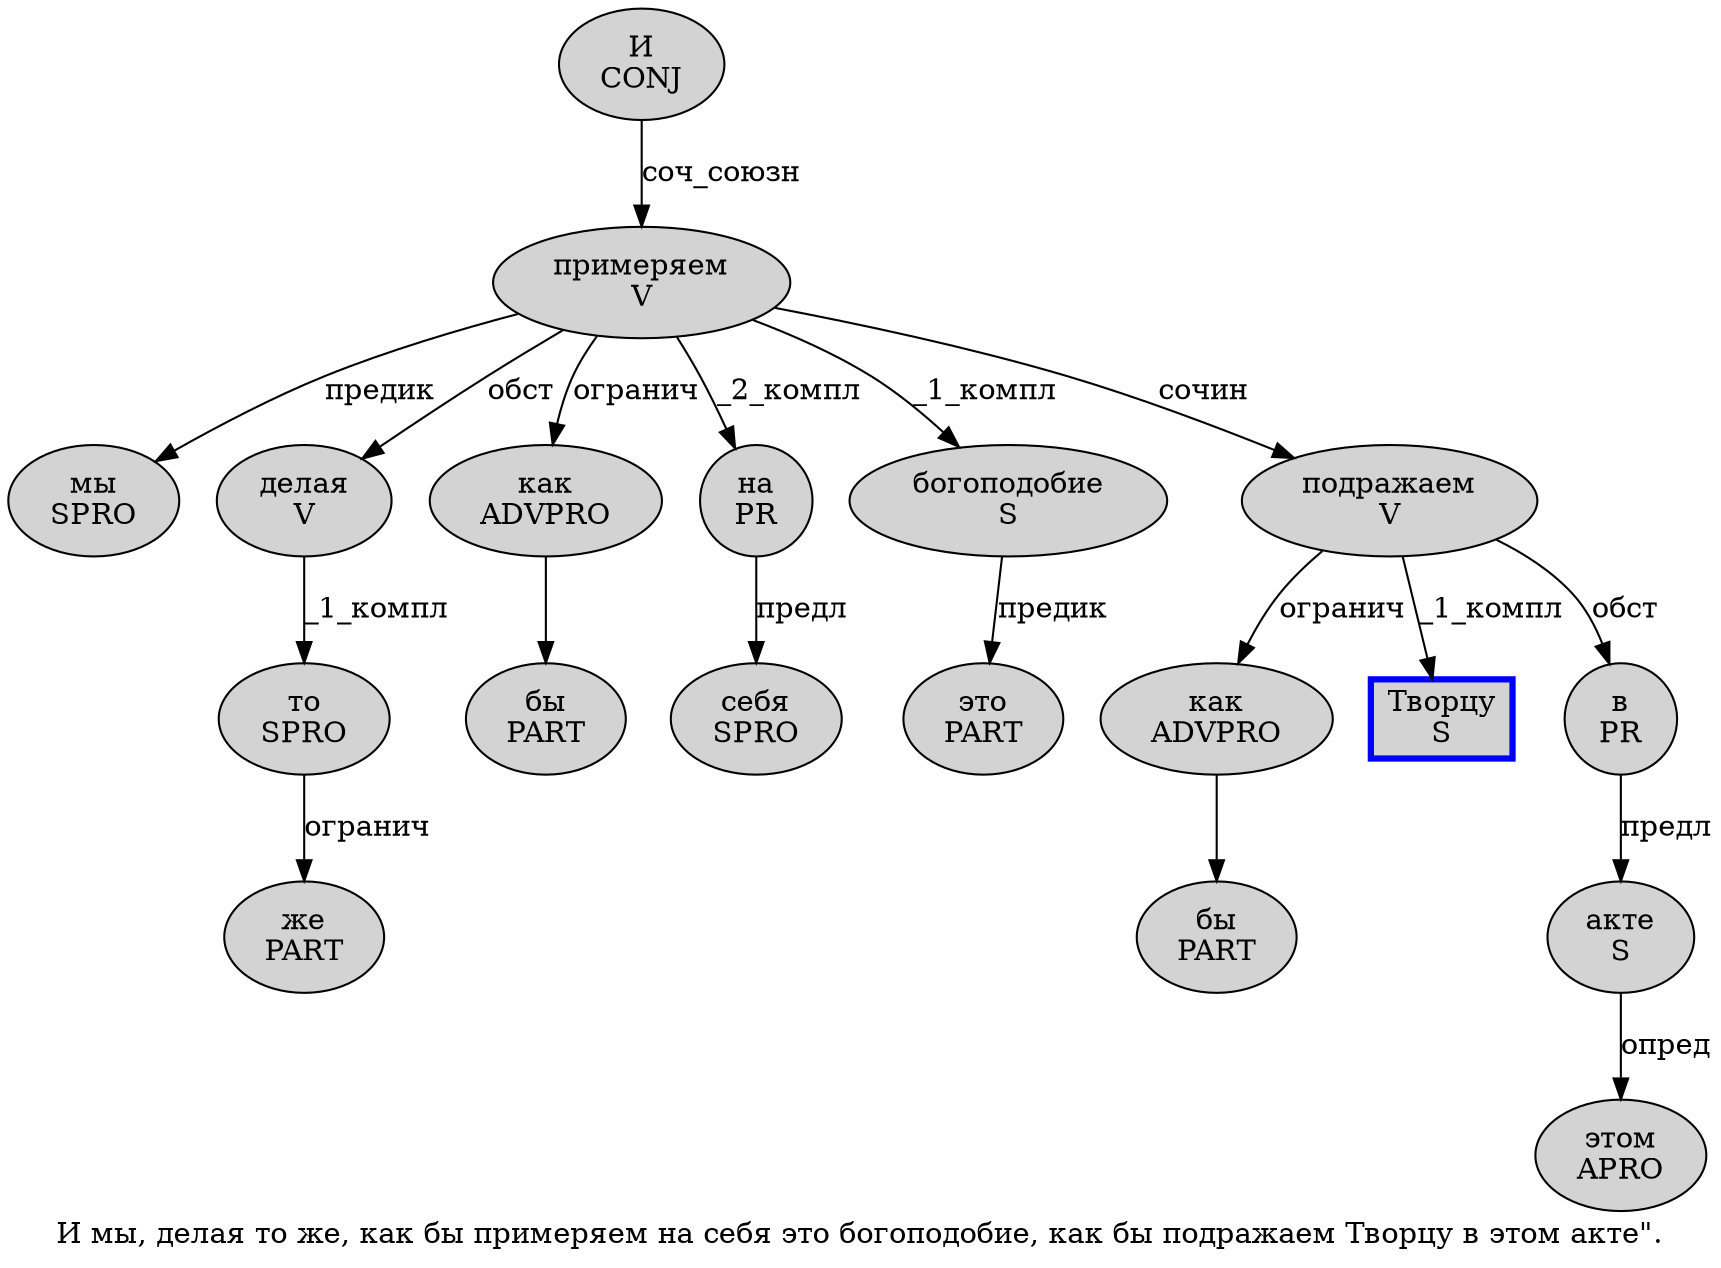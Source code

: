 digraph SENTENCE_1104 {
	graph [label="И мы, делая то же, как бы примеряем на себя это богоподобие, как бы подражаем Творцу в этом акте\"."]
	node [style=filled]
		0 [label="И
CONJ" color="" fillcolor=lightgray penwidth=1 shape=ellipse]
		1 [label="мы
SPRO" color="" fillcolor=lightgray penwidth=1 shape=ellipse]
		3 [label="делая
V" color="" fillcolor=lightgray penwidth=1 shape=ellipse]
		4 [label="то
SPRO" color="" fillcolor=lightgray penwidth=1 shape=ellipse]
		5 [label="же
PART" color="" fillcolor=lightgray penwidth=1 shape=ellipse]
		7 [label="как
ADVPRO" color="" fillcolor=lightgray penwidth=1 shape=ellipse]
		8 [label="бы
PART" color="" fillcolor=lightgray penwidth=1 shape=ellipse]
		9 [label="примеряем
V" color="" fillcolor=lightgray penwidth=1 shape=ellipse]
		10 [label="на
PR" color="" fillcolor=lightgray penwidth=1 shape=ellipse]
		11 [label="себя
SPRO" color="" fillcolor=lightgray penwidth=1 shape=ellipse]
		12 [label="это
PART" color="" fillcolor=lightgray penwidth=1 shape=ellipse]
		13 [label="богоподобие
S" color="" fillcolor=lightgray penwidth=1 shape=ellipse]
		15 [label="как
ADVPRO" color="" fillcolor=lightgray penwidth=1 shape=ellipse]
		16 [label="бы
PART" color="" fillcolor=lightgray penwidth=1 shape=ellipse]
		17 [label="подражаем
V" color="" fillcolor=lightgray penwidth=1 shape=ellipse]
		18 [label="Творцу
S" color=blue fillcolor=lightgray penwidth=3 shape=box]
		19 [label="в
PR" color="" fillcolor=lightgray penwidth=1 shape=ellipse]
		20 [label="этом
APRO" color="" fillcolor=lightgray penwidth=1 shape=ellipse]
		21 [label="акте
S" color="" fillcolor=lightgray penwidth=1 shape=ellipse]
			0 -> 9 [label="соч_союзн"]
			9 -> 1 [label="предик"]
			9 -> 3 [label="обст"]
			9 -> 7 [label="огранич"]
			9 -> 10 [label="_2_компл"]
			9 -> 13 [label="_1_компл"]
			9 -> 17 [label="сочин"]
			3 -> 4 [label="_1_компл"]
			21 -> 20 [label="опред"]
			15 -> 16
			13 -> 12 [label="предик"]
			19 -> 21 [label="предл"]
			4 -> 5 [label="огранич"]
			17 -> 15 [label="огранич"]
			17 -> 18 [label="_1_компл"]
			17 -> 19 [label="обст"]
			7 -> 8
			10 -> 11 [label="предл"]
}